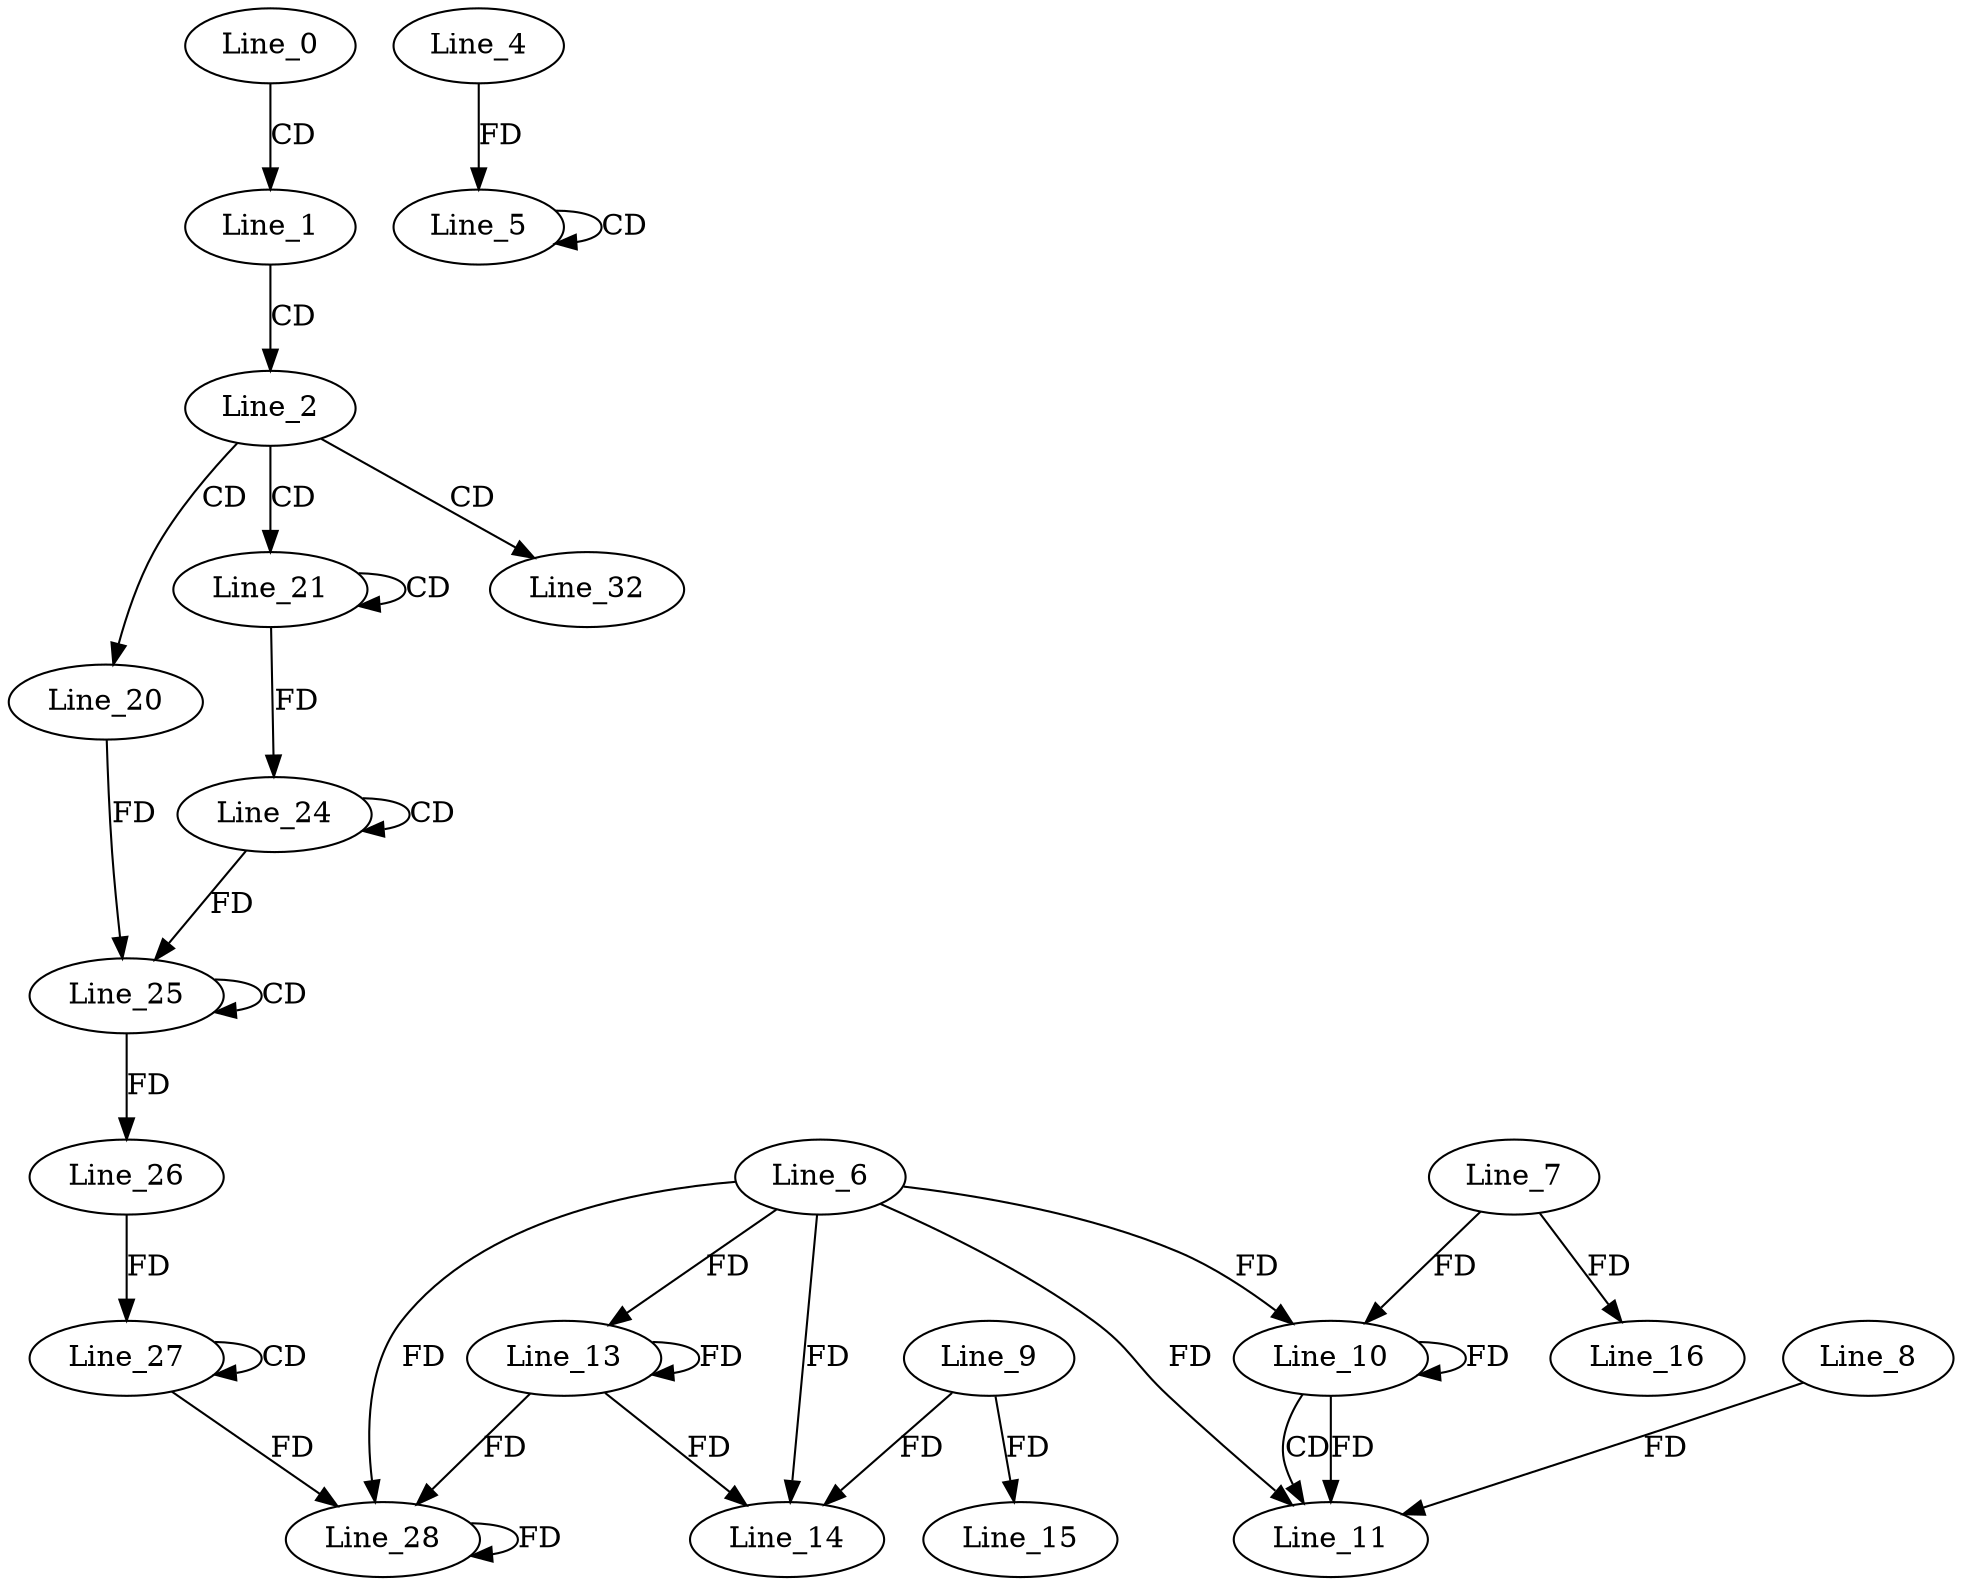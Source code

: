 digraph G {
  Line_0;
  Line_1;
  Line_2;
  Line_5;
  Line_5;
  Line_4;
  Line_10;
  Line_6;
  Line_10;
  Line_7;
  Line_10;
  Line_11;
  Line_8;
  Line_13;
  Line_9;
  Line_14;
  Line_15;
  Line_16;
  Line_20;
  Line_21;
  Line_21;
  Line_24;
  Line_24;
  Line_25;
  Line_25;
  Line_26;
  Line_27;
  Line_27;
  Line_26;
  Line_27;
  Line_28;
  Line_28;
  Line_28;
  Line_28;
  Line_32;
  Line_0 -> Line_1 [ label="CD" ];
  Line_1 -> Line_2 [ label="CD" ];
  Line_5 -> Line_5 [ label="CD" ];
  Line_4 -> Line_5 [ label="FD" ];
  Line_10 -> Line_10 [ label="FD" ];
  Line_6 -> Line_10 [ label="FD" ];
  Line_7 -> Line_10 [ label="FD" ];
  Line_10 -> Line_11 [ label="CD" ];
  Line_8 -> Line_11 [ label="FD" ];
  Line_10 -> Line_11 [ label="FD" ];
  Line_6 -> Line_11 [ label="FD" ];
  Line_6 -> Line_13 [ label="FD" ];
  Line_13 -> Line_13 [ label="FD" ];
  Line_9 -> Line_14 [ label="FD" ];
  Line_6 -> Line_14 [ label="FD" ];
  Line_13 -> Line_14 [ label="FD" ];
  Line_9 -> Line_15 [ label="FD" ];
  Line_7 -> Line_16 [ label="FD" ];
  Line_2 -> Line_20 [ label="CD" ];
  Line_2 -> Line_21 [ label="CD" ];
  Line_21 -> Line_21 [ label="CD" ];
  Line_24 -> Line_24 [ label="CD" ];
  Line_21 -> Line_24 [ label="FD" ];
  Line_25 -> Line_25 [ label="CD" ];
  Line_24 -> Line_25 [ label="FD" ];
  Line_20 -> Line_25 [ label="FD" ];
  Line_25 -> Line_26 [ label="FD" ];
  Line_27 -> Line_27 [ label="CD" ];
  Line_26 -> Line_27 [ label="FD" ];
  Line_6 -> Line_28 [ label="FD" ];
  Line_13 -> Line_28 [ label="FD" ];
  Line_28 -> Line_28 [ label="FD" ];
  Line_27 -> Line_28 [ label="FD" ];
  Line_2 -> Line_32 [ label="CD" ];
}
